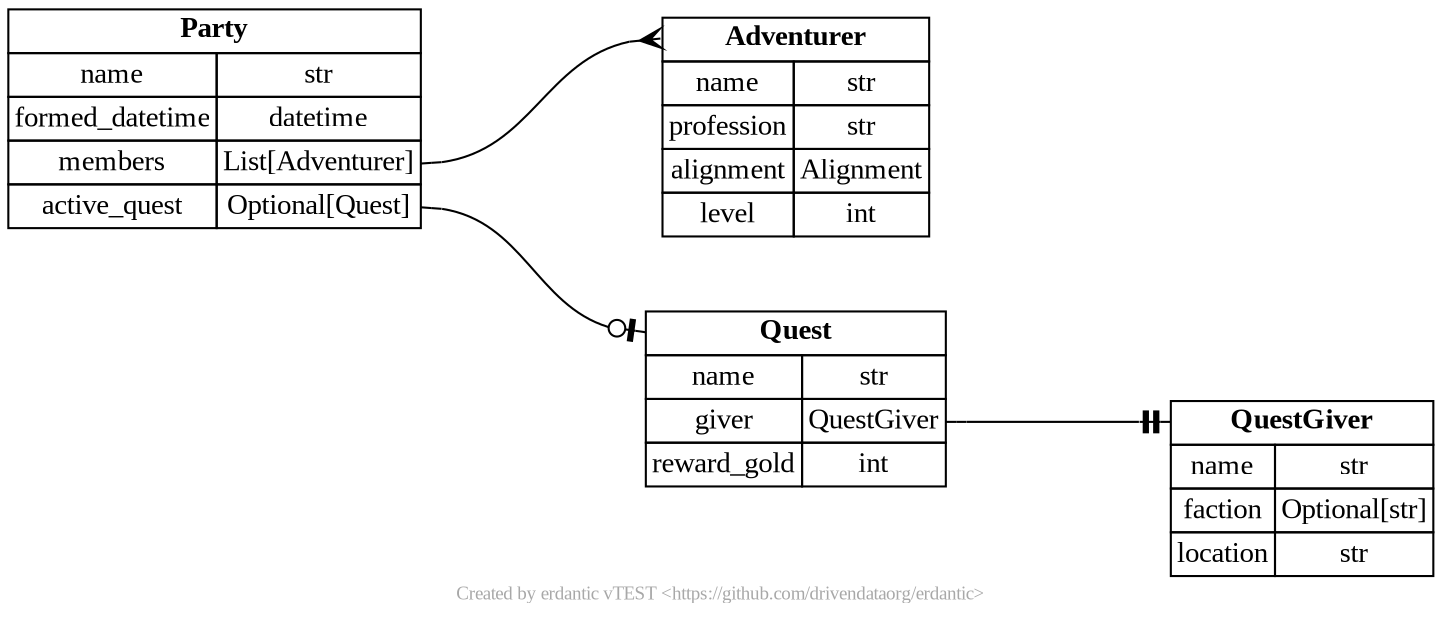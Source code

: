 digraph "Entity Relationship Diagram created by erdantic" {
	graph [fontcolor=gray66,
		fontname="Times New Roman,Times,Liberation Serif,serif",
		fontsize=9,
		label="Created by erdantic vTEST <https://github.com/drivendataorg/erdantic>",
		nodesep=0.5,
		rankdir=LR,
		ranksep=1.5
	];
	node [fontname="Times New Roman,Times,Liberation Serif,serif",
		fontsize=14,
		label="\N",
		shape=plain
	];
	edge [dir=both];
	"erdantic.examples.attrs.Adventurer"	[label=<<table border="0" cellborder="1" cellspacing="0"><tr><td port="_root" colspan="2"><b>Adventurer</b></td></tr><tr><td>name</td><td port="name">str</td></tr><tr><td>profession</td><td port="profession">str</td></tr><tr><td>alignment</td><td port="alignment">Alignment</td></tr><tr><td>level</td><td port="level">int</td></tr></table>>,
		tooltip="erdantic.examples.attrs.Adventurer&#xA;&#xA;A person often late for dinner but with a tale or two to tell.&#xA;&#xA;Attributes:&#\
xA;    name (str): Name of this adventurer&#xA;    profession (str): Profession of this adventurer&#xA;    level (int): Level of \
this adventurer&#xA;    alignment (Alignment): Alignment of this adventurer&#xA;"];
	"erdantic.examples.attrs.Party"	[label=<<table border="0" cellborder="1" cellspacing="0"><tr><td port="_root" colspan="2"><b>Party</b></td></tr><tr><td>name</td><td port="name">str</td></tr><tr><td>formed_datetime</td><td port="formed_datetime">datetime</td></tr><tr><td>members</td><td port="members">List[Adventurer]</td></tr><tr><td>active_quest</td><td port="active_quest">Optional[Quest]</td></tr></table>>,
		tooltip="erdantic.examples.attrs.Party&#xA;&#xA;A group of adventurers finding themselves doing and saying things altogether unexpected.&#\
xA;&#xA;Attributes:&#xA;    name (str): Name that party is known by&#xA;    formed_datetime (datetime): Timestamp of when the party \
was formed&#xA;    members (List[Adventurer]): Adventurers that belong to this party&#xA;    active_quest (Optional[Quest]): Current \
quest that party is actively tackling&#xA;"];
	"erdantic.examples.attrs.Party":members:e -> "erdantic.examples.attrs.Adventurer":_root:w	[arrowhead=crownone,
		arrowtail=nonenone];
	"erdantic.examples.attrs.Quest"	[label=<<table border="0" cellborder="1" cellspacing="0"><tr><td port="_root" colspan="2"><b>Quest</b></td></tr><tr><td>name</td><td port="name">str</td></tr><tr><td>giver</td><td port="giver">QuestGiver</td></tr><tr><td>reward_gold</td><td port="reward_gold">int</td></tr></table>>,
		tooltip="erdantic.examples.attrs.Quest&#xA;&#xA;A task to complete, with some monetary reward.&#xA;&#xA;Attributes:&#xA;    name (str): Name \
by which this quest is referred to&#xA;    giver (QuestGiver): Person who offered the quest&#xA;    reward_gold (int): Amount of \
gold to be rewarded for quest completion&#xA;"];
	"erdantic.examples.attrs.Party":active_quest:e -> "erdantic.examples.attrs.Quest":_root:w	[arrowhead=noneteeodot,
		arrowtail=nonenone];
	"erdantic.examples.attrs.QuestGiver"	[label=<<table border="0" cellborder="1" cellspacing="0"><tr><td port="_root" colspan="2"><b>QuestGiver</b></td></tr><tr><td>name</td><td port="name">str</td></tr><tr><td>faction</td><td port="faction">Optional[str]</td></tr><tr><td>location</td><td port="location">str</td></tr></table>>,
		tooltip="erdantic.examples.attrs.QuestGiver&#xA;&#xA;A person who offers a task that needs completing.&#xA;&#xA;Attributes:&#xA;    name (\
str): Name of this quest giver&#xA;    faction (str): Faction that this quest giver belongs to&#xA;    location (str): Location \
this quest giver can be found&#xA;"];
	"erdantic.examples.attrs.Quest":giver:e -> "erdantic.examples.attrs.QuestGiver":_root:w	[arrowhead=noneteetee,
		arrowtail=nonenone];
}
